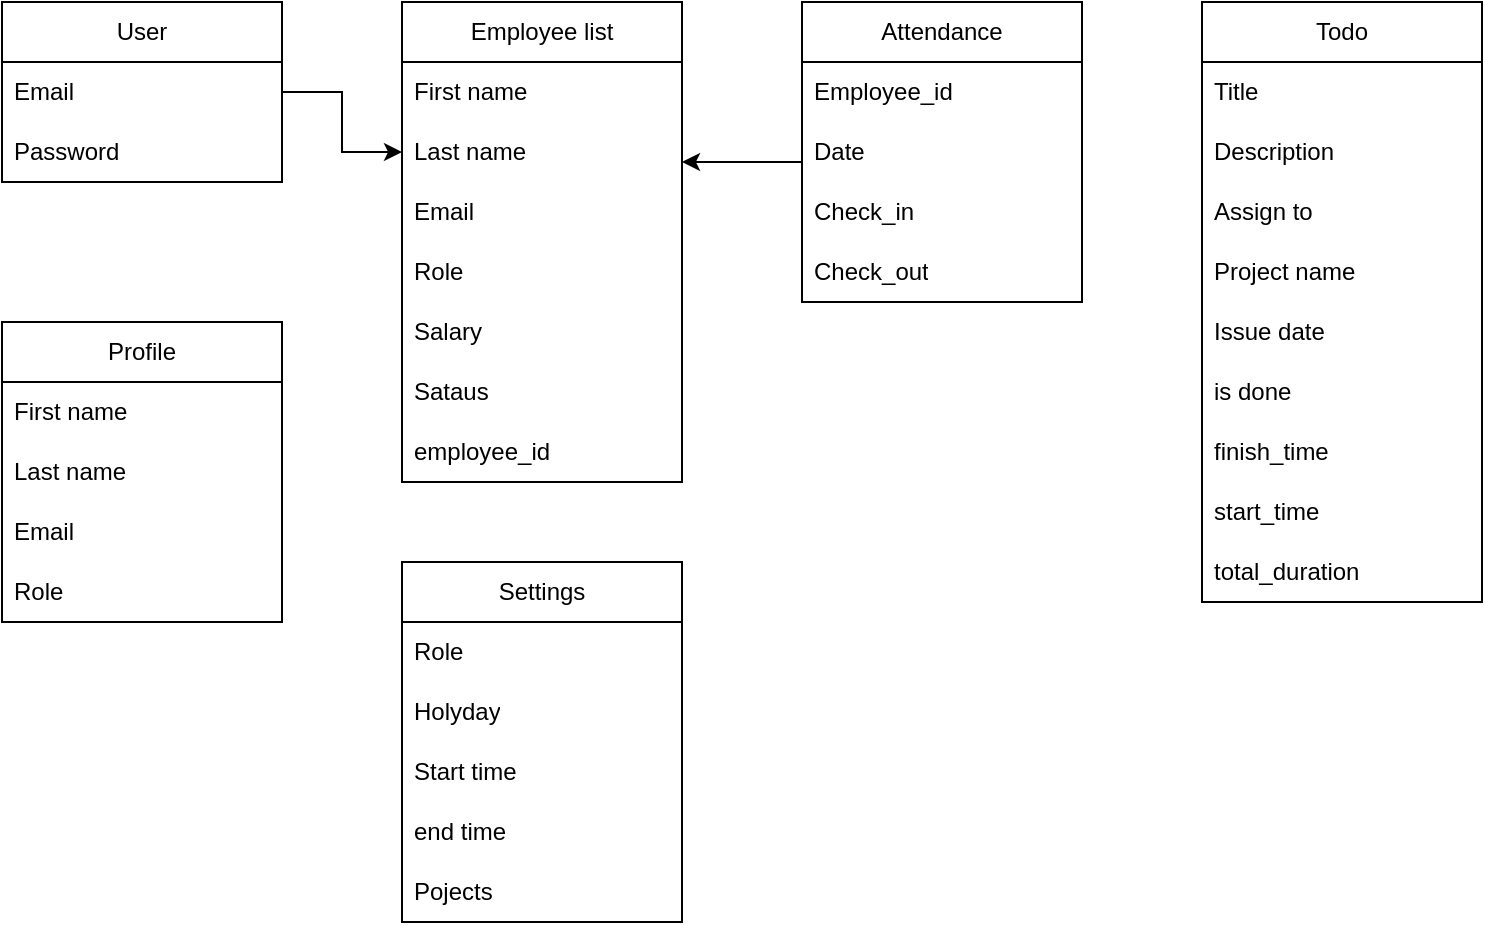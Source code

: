 <mxfile version="21.3.2" type="device">
  <diagram name="Page-1" id="dNxvpi0wfhjN2eAaZc-7">
    <mxGraphModel dx="1434" dy="764" grid="1" gridSize="10" guides="1" tooltips="1" connect="1" arrows="1" fold="1" page="1" pageScale="1" pageWidth="850" pageHeight="1100" math="0" shadow="0">
      <root>
        <mxCell id="0" />
        <mxCell id="1" parent="0" />
        <mxCell id="Xm_iUsSjkVTtMrTLGsSe-1" value="User" style="swimlane;fontStyle=0;childLayout=stackLayout;horizontal=1;startSize=30;horizontalStack=0;resizeParent=1;resizeParentMax=0;resizeLast=0;collapsible=1;marginBottom=0;whiteSpace=wrap;html=1;" parent="1" vertex="1">
          <mxGeometry x="40" y="40" width="140" height="90" as="geometry" />
        </mxCell>
        <mxCell id="Xm_iUsSjkVTtMrTLGsSe-2" value="Email" style="text;strokeColor=none;fillColor=none;align=left;verticalAlign=middle;spacingLeft=4;spacingRight=4;overflow=hidden;points=[[0,0.5],[1,0.5]];portConstraint=eastwest;rotatable=0;whiteSpace=wrap;html=1;" parent="Xm_iUsSjkVTtMrTLGsSe-1" vertex="1">
          <mxGeometry y="30" width="140" height="30" as="geometry" />
        </mxCell>
        <mxCell id="Xm_iUsSjkVTtMrTLGsSe-3" value="Password" style="text;strokeColor=none;fillColor=none;align=left;verticalAlign=middle;spacingLeft=4;spacingRight=4;overflow=hidden;points=[[0,0.5],[1,0.5]];portConstraint=eastwest;rotatable=0;whiteSpace=wrap;html=1;" parent="Xm_iUsSjkVTtMrTLGsSe-1" vertex="1">
          <mxGeometry y="60" width="140" height="30" as="geometry" />
        </mxCell>
        <mxCell id="Xm_iUsSjkVTtMrTLGsSe-5" value="Employee list" style="swimlane;fontStyle=0;childLayout=stackLayout;horizontal=1;startSize=30;horizontalStack=0;resizeParent=1;resizeParentMax=0;resizeLast=0;collapsible=1;marginBottom=0;whiteSpace=wrap;html=1;" parent="1" vertex="1">
          <mxGeometry x="240" y="40" width="140" height="240" as="geometry" />
        </mxCell>
        <mxCell id="Xm_iUsSjkVTtMrTLGsSe-6" value="First name" style="text;strokeColor=none;fillColor=none;align=left;verticalAlign=middle;spacingLeft=4;spacingRight=4;overflow=hidden;points=[[0,0.5],[1,0.5]];portConstraint=eastwest;rotatable=0;whiteSpace=wrap;html=1;" parent="Xm_iUsSjkVTtMrTLGsSe-5" vertex="1">
          <mxGeometry y="30" width="140" height="30" as="geometry" />
        </mxCell>
        <mxCell id="Xm_iUsSjkVTtMrTLGsSe-7" value="Last name" style="text;strokeColor=none;fillColor=none;align=left;verticalAlign=middle;spacingLeft=4;spacingRight=4;overflow=hidden;points=[[0,0.5],[1,0.5]];portConstraint=eastwest;rotatable=0;whiteSpace=wrap;html=1;" parent="Xm_iUsSjkVTtMrTLGsSe-5" vertex="1">
          <mxGeometry y="60" width="140" height="30" as="geometry" />
        </mxCell>
        <mxCell id="Xm_iUsSjkVTtMrTLGsSe-8" value="Email" style="text;strokeColor=none;fillColor=none;align=left;verticalAlign=middle;spacingLeft=4;spacingRight=4;overflow=hidden;points=[[0,0.5],[1,0.5]];portConstraint=eastwest;rotatable=0;whiteSpace=wrap;html=1;" parent="Xm_iUsSjkVTtMrTLGsSe-5" vertex="1">
          <mxGeometry y="90" width="140" height="30" as="geometry" />
        </mxCell>
        <mxCell id="Xm_iUsSjkVTtMrTLGsSe-40" value="Role" style="text;strokeColor=none;fillColor=none;align=left;verticalAlign=middle;spacingLeft=4;spacingRight=4;overflow=hidden;points=[[0,0.5],[1,0.5]];portConstraint=eastwest;rotatable=0;whiteSpace=wrap;html=1;" parent="Xm_iUsSjkVTtMrTLGsSe-5" vertex="1">
          <mxGeometry y="120" width="140" height="30" as="geometry" />
        </mxCell>
        <mxCell id="Xm_iUsSjkVTtMrTLGsSe-42" value="Salary" style="text;strokeColor=none;fillColor=none;align=left;verticalAlign=middle;spacingLeft=4;spacingRight=4;overflow=hidden;points=[[0,0.5],[1,0.5]];portConstraint=eastwest;rotatable=0;whiteSpace=wrap;html=1;" parent="Xm_iUsSjkVTtMrTLGsSe-5" vertex="1">
          <mxGeometry y="150" width="140" height="30" as="geometry" />
        </mxCell>
        <mxCell id="Xm_iUsSjkVTtMrTLGsSe-9" value="Sataus" style="text;strokeColor=none;fillColor=none;align=left;verticalAlign=middle;spacingLeft=4;spacingRight=4;overflow=hidden;points=[[0,0.5],[1,0.5]];portConstraint=eastwest;rotatable=0;whiteSpace=wrap;html=1;" parent="Xm_iUsSjkVTtMrTLGsSe-5" vertex="1">
          <mxGeometry y="180" width="140" height="30" as="geometry" />
        </mxCell>
        <mxCell id="BkQegilP-HvKzyLwDDDg-1" value="employee_id" style="text;strokeColor=none;fillColor=none;align=left;verticalAlign=middle;spacingLeft=4;spacingRight=4;overflow=hidden;points=[[0,0.5],[1,0.5]];portConstraint=eastwest;rotatable=0;whiteSpace=wrap;html=1;" vertex="1" parent="Xm_iUsSjkVTtMrTLGsSe-5">
          <mxGeometry y="210" width="140" height="30" as="geometry" />
        </mxCell>
        <mxCell id="Xm_iUsSjkVTtMrTLGsSe-10" value="Attendance" style="swimlane;fontStyle=0;childLayout=stackLayout;horizontal=1;startSize=30;horizontalStack=0;resizeParent=1;resizeParentMax=0;resizeLast=0;collapsible=1;marginBottom=0;whiteSpace=wrap;html=1;" parent="1" vertex="1">
          <mxGeometry x="440" y="40" width="140" height="150" as="geometry" />
        </mxCell>
        <mxCell id="Xm_iUsSjkVTtMrTLGsSe-11" value="Employee_id" style="text;strokeColor=none;fillColor=none;align=left;verticalAlign=middle;spacingLeft=4;spacingRight=4;overflow=hidden;points=[[0,0.5],[1,0.5]];portConstraint=eastwest;rotatable=0;whiteSpace=wrap;html=1;" parent="Xm_iUsSjkVTtMrTLGsSe-10" vertex="1">
          <mxGeometry y="30" width="140" height="30" as="geometry" />
        </mxCell>
        <mxCell id="Xm_iUsSjkVTtMrTLGsSe-12" value="Date" style="text;strokeColor=none;fillColor=none;align=left;verticalAlign=middle;spacingLeft=4;spacingRight=4;overflow=hidden;points=[[0,0.5],[1,0.5]];portConstraint=eastwest;rotatable=0;whiteSpace=wrap;html=1;" parent="Xm_iUsSjkVTtMrTLGsSe-10" vertex="1">
          <mxGeometry y="60" width="140" height="30" as="geometry" />
        </mxCell>
        <mxCell id="Xm_iUsSjkVTtMrTLGsSe-13" value="Check_in" style="text;strokeColor=none;fillColor=none;align=left;verticalAlign=middle;spacingLeft=4;spacingRight=4;overflow=hidden;points=[[0,0.5],[1,0.5]];portConstraint=eastwest;rotatable=0;whiteSpace=wrap;html=1;" parent="Xm_iUsSjkVTtMrTLGsSe-10" vertex="1">
          <mxGeometry y="90" width="140" height="30" as="geometry" />
        </mxCell>
        <mxCell id="Xm_iUsSjkVTtMrTLGsSe-14" value="Check_out" style="text;strokeColor=none;fillColor=none;align=left;verticalAlign=middle;spacingLeft=4;spacingRight=4;overflow=hidden;points=[[0,0.5],[1,0.5]];portConstraint=eastwest;rotatable=0;whiteSpace=wrap;html=1;" parent="Xm_iUsSjkVTtMrTLGsSe-10" vertex="1">
          <mxGeometry y="120" width="140" height="30" as="geometry" />
        </mxCell>
        <mxCell id="Xm_iUsSjkVTtMrTLGsSe-15" value="" style="endArrow=classic;html=1;rounded=0;exitX=0;exitY=0.667;exitDx=0;exitDy=0;exitPerimeter=0;" parent="1" source="Xm_iUsSjkVTtMrTLGsSe-12" edge="1">
          <mxGeometry width="50" height="50" relative="1" as="geometry">
            <mxPoint x="400" y="200" as="sourcePoint" />
            <mxPoint x="380" y="120" as="targetPoint" />
          </mxGeometry>
        </mxCell>
        <mxCell id="Xm_iUsSjkVTtMrTLGsSe-16" value="Todo" style="swimlane;fontStyle=0;childLayout=stackLayout;horizontal=1;startSize=30;horizontalStack=0;resizeParent=1;resizeParentMax=0;resizeLast=0;collapsible=1;marginBottom=0;whiteSpace=wrap;html=1;" parent="1" vertex="1">
          <mxGeometry x="640" y="40" width="140" height="300" as="geometry" />
        </mxCell>
        <mxCell id="Xm_iUsSjkVTtMrTLGsSe-17" value="Title" style="text;strokeColor=none;fillColor=none;align=left;verticalAlign=middle;spacingLeft=4;spacingRight=4;overflow=hidden;points=[[0,0.5],[1,0.5]];portConstraint=eastwest;rotatable=0;whiteSpace=wrap;html=1;" parent="Xm_iUsSjkVTtMrTLGsSe-16" vertex="1">
          <mxGeometry y="30" width="140" height="30" as="geometry" />
        </mxCell>
        <mxCell id="Xm_iUsSjkVTtMrTLGsSe-18" value="Description" style="text;strokeColor=none;fillColor=none;align=left;verticalAlign=middle;spacingLeft=4;spacingRight=4;overflow=hidden;points=[[0,0.5],[1,0.5]];portConstraint=eastwest;rotatable=0;whiteSpace=wrap;html=1;" parent="Xm_iUsSjkVTtMrTLGsSe-16" vertex="1">
          <mxGeometry y="60" width="140" height="30" as="geometry" />
        </mxCell>
        <mxCell id="Xm_iUsSjkVTtMrTLGsSe-19" value="Assign to" style="text;strokeColor=none;fillColor=none;align=left;verticalAlign=middle;spacingLeft=4;spacingRight=4;overflow=hidden;points=[[0,0.5],[1,0.5]];portConstraint=eastwest;rotatable=0;whiteSpace=wrap;html=1;" parent="Xm_iUsSjkVTtMrTLGsSe-16" vertex="1">
          <mxGeometry y="90" width="140" height="30" as="geometry" />
        </mxCell>
        <mxCell id="Xm_iUsSjkVTtMrTLGsSe-20" value="Project name" style="text;strokeColor=none;fillColor=none;align=left;verticalAlign=middle;spacingLeft=4;spacingRight=4;overflow=hidden;points=[[0,0.5],[1,0.5]];portConstraint=eastwest;rotatable=0;whiteSpace=wrap;html=1;" parent="Xm_iUsSjkVTtMrTLGsSe-16" vertex="1">
          <mxGeometry y="120" width="140" height="30" as="geometry" />
        </mxCell>
        <mxCell id="Xm_iUsSjkVTtMrTLGsSe-21" value="Issue date" style="text;strokeColor=none;fillColor=none;align=left;verticalAlign=middle;spacingLeft=4;spacingRight=4;overflow=hidden;points=[[0,0.5],[1,0.5]];portConstraint=eastwest;rotatable=0;whiteSpace=wrap;html=1;" parent="Xm_iUsSjkVTtMrTLGsSe-16" vertex="1">
          <mxGeometry y="150" width="140" height="30" as="geometry" />
        </mxCell>
        <mxCell id="Xm_iUsSjkVTtMrTLGsSe-22" value="is done" style="text;strokeColor=none;fillColor=none;align=left;verticalAlign=middle;spacingLeft=4;spacingRight=4;overflow=hidden;points=[[0,0.5],[1,0.5]];portConstraint=eastwest;rotatable=0;whiteSpace=wrap;html=1;" parent="Xm_iUsSjkVTtMrTLGsSe-16" vertex="1">
          <mxGeometry y="180" width="140" height="30" as="geometry" />
        </mxCell>
        <mxCell id="Xm_iUsSjkVTtMrTLGsSe-44" value="finish_time" style="text;strokeColor=none;fillColor=none;align=left;verticalAlign=middle;spacingLeft=4;spacingRight=4;overflow=hidden;points=[[0,0.5],[1,0.5]];portConstraint=eastwest;rotatable=0;whiteSpace=wrap;html=1;" parent="Xm_iUsSjkVTtMrTLGsSe-16" vertex="1">
          <mxGeometry y="210" width="140" height="30" as="geometry" />
        </mxCell>
        <mxCell id="Xm_iUsSjkVTtMrTLGsSe-45" value="start_time" style="text;strokeColor=none;fillColor=none;align=left;verticalAlign=middle;spacingLeft=4;spacingRight=4;overflow=hidden;points=[[0,0.5],[1,0.5]];portConstraint=eastwest;rotatable=0;whiteSpace=wrap;html=1;" parent="Xm_iUsSjkVTtMrTLGsSe-16" vertex="1">
          <mxGeometry y="240" width="140" height="30" as="geometry" />
        </mxCell>
        <mxCell id="Xm_iUsSjkVTtMrTLGsSe-46" value="total_duration" style="text;strokeColor=none;fillColor=none;align=left;verticalAlign=middle;spacingLeft=4;spacingRight=4;overflow=hidden;points=[[0,0.5],[1,0.5]];portConstraint=eastwest;rotatable=0;whiteSpace=wrap;html=1;" parent="Xm_iUsSjkVTtMrTLGsSe-16" vertex="1">
          <mxGeometry y="270" width="140" height="30" as="geometry" />
        </mxCell>
        <mxCell id="Xm_iUsSjkVTtMrTLGsSe-23" value="Profile" style="swimlane;fontStyle=0;childLayout=stackLayout;horizontal=1;startSize=30;horizontalStack=0;resizeParent=1;resizeParentMax=0;resizeLast=0;collapsible=1;marginBottom=0;whiteSpace=wrap;html=1;" parent="1" vertex="1">
          <mxGeometry x="40" y="200" width="140" height="150" as="geometry" />
        </mxCell>
        <mxCell id="Xm_iUsSjkVTtMrTLGsSe-24" value="First name" style="text;strokeColor=none;fillColor=none;align=left;verticalAlign=middle;spacingLeft=4;spacingRight=4;overflow=hidden;points=[[0,0.5],[1,0.5]];portConstraint=eastwest;rotatable=0;whiteSpace=wrap;html=1;" parent="Xm_iUsSjkVTtMrTLGsSe-23" vertex="1">
          <mxGeometry y="30" width="140" height="30" as="geometry" />
        </mxCell>
        <mxCell id="Xm_iUsSjkVTtMrTLGsSe-26" value="Last name" style="text;strokeColor=none;fillColor=none;align=left;verticalAlign=middle;spacingLeft=4;spacingRight=4;overflow=hidden;points=[[0,0.5],[1,0.5]];portConstraint=eastwest;rotatable=0;whiteSpace=wrap;html=1;" parent="Xm_iUsSjkVTtMrTLGsSe-23" vertex="1">
          <mxGeometry y="60" width="140" height="30" as="geometry" />
        </mxCell>
        <mxCell id="Xm_iUsSjkVTtMrTLGsSe-28" value="Email" style="text;strokeColor=none;fillColor=none;align=left;verticalAlign=middle;spacingLeft=4;spacingRight=4;overflow=hidden;points=[[0,0.5],[1,0.5]];portConstraint=eastwest;rotatable=0;whiteSpace=wrap;html=1;" parent="Xm_iUsSjkVTtMrTLGsSe-23" vertex="1">
          <mxGeometry y="90" width="140" height="30" as="geometry" />
        </mxCell>
        <mxCell id="Xm_iUsSjkVTtMrTLGsSe-29" value="Role" style="text;strokeColor=none;fillColor=none;align=left;verticalAlign=middle;spacingLeft=4;spacingRight=4;overflow=hidden;points=[[0,0.5],[1,0.5]];portConstraint=eastwest;rotatable=0;whiteSpace=wrap;html=1;" parent="Xm_iUsSjkVTtMrTLGsSe-23" vertex="1">
          <mxGeometry y="120" width="140" height="30" as="geometry" />
        </mxCell>
        <mxCell id="Xm_iUsSjkVTtMrTLGsSe-30" value="Settings" style="swimlane;fontStyle=0;childLayout=stackLayout;horizontal=1;startSize=30;horizontalStack=0;resizeParent=1;resizeParentMax=0;resizeLast=0;collapsible=1;marginBottom=0;whiteSpace=wrap;html=1;" parent="1" vertex="1">
          <mxGeometry x="240" y="320" width="140" height="180" as="geometry" />
        </mxCell>
        <mxCell id="Xm_iUsSjkVTtMrTLGsSe-31" value="Role" style="text;strokeColor=none;fillColor=none;align=left;verticalAlign=middle;spacingLeft=4;spacingRight=4;overflow=hidden;points=[[0,0.5],[1,0.5]];portConstraint=eastwest;rotatable=0;whiteSpace=wrap;html=1;" parent="Xm_iUsSjkVTtMrTLGsSe-30" vertex="1">
          <mxGeometry y="30" width="140" height="30" as="geometry" />
        </mxCell>
        <mxCell id="Xm_iUsSjkVTtMrTLGsSe-32" value="Holyday" style="text;strokeColor=none;fillColor=none;align=left;verticalAlign=middle;spacingLeft=4;spacingRight=4;overflow=hidden;points=[[0,0.5],[1,0.5]];portConstraint=eastwest;rotatable=0;whiteSpace=wrap;html=1;" parent="Xm_iUsSjkVTtMrTLGsSe-30" vertex="1">
          <mxGeometry y="60" width="140" height="30" as="geometry" />
        </mxCell>
        <mxCell id="Xm_iUsSjkVTtMrTLGsSe-33" value="Start time" style="text;strokeColor=none;fillColor=none;align=left;verticalAlign=middle;spacingLeft=4;spacingRight=4;overflow=hidden;points=[[0,0.5],[1,0.5]];portConstraint=eastwest;rotatable=0;whiteSpace=wrap;html=1;" parent="Xm_iUsSjkVTtMrTLGsSe-30" vertex="1">
          <mxGeometry y="90" width="140" height="30" as="geometry" />
        </mxCell>
        <mxCell id="Xm_iUsSjkVTtMrTLGsSe-34" value="end time" style="text;strokeColor=none;fillColor=none;align=left;verticalAlign=middle;spacingLeft=4;spacingRight=4;overflow=hidden;points=[[0,0.5],[1,0.5]];portConstraint=eastwest;rotatable=0;whiteSpace=wrap;html=1;" parent="Xm_iUsSjkVTtMrTLGsSe-30" vertex="1">
          <mxGeometry y="120" width="140" height="30" as="geometry" />
        </mxCell>
        <mxCell id="Xm_iUsSjkVTtMrTLGsSe-43" value="Pojects" style="text;strokeColor=none;fillColor=none;align=left;verticalAlign=middle;spacingLeft=4;spacingRight=4;overflow=hidden;points=[[0,0.5],[1,0.5]];portConstraint=eastwest;rotatable=0;whiteSpace=wrap;html=1;" parent="Xm_iUsSjkVTtMrTLGsSe-30" vertex="1">
          <mxGeometry y="150" width="140" height="30" as="geometry" />
        </mxCell>
        <mxCell id="BkQegilP-HvKzyLwDDDg-2" value="" style="edgeStyle=orthogonalEdgeStyle;rounded=0;orthogonalLoop=1;jettySize=auto;html=1;" edge="1" parent="1" source="Xm_iUsSjkVTtMrTLGsSe-2" target="Xm_iUsSjkVTtMrTLGsSe-7">
          <mxGeometry relative="1" as="geometry" />
        </mxCell>
      </root>
    </mxGraphModel>
  </diagram>
</mxfile>
